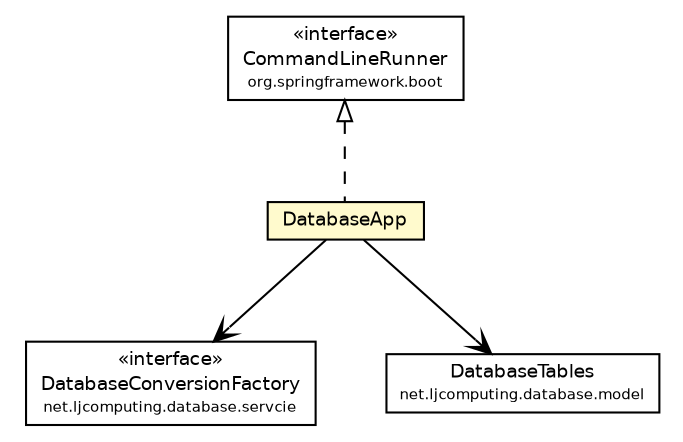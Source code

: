 #!/usr/local/bin/dot
#
# Class diagram 
# Generated by UMLGraph version R5_6 (http://www.umlgraph.org/)
#

digraph G {
	edge [fontname="Helvetica",fontsize=10,labelfontname="Helvetica",labelfontsize=10];
	node [fontname="Helvetica",fontsize=10,shape=plaintext];
	nodesep=0.25;
	ranksep=0.5;
	// net.ljcomputing.database.servcie.DatabaseConversionFactory
	c132 [label=<<table title="net.ljcomputing.database.servcie.DatabaseConversionFactory" border="0" cellborder="1" cellspacing="0" cellpadding="2" port="p" href="./servcie/DatabaseConversionFactory.html">
		<tr><td><table border="0" cellspacing="0" cellpadding="1">
<tr><td align="center" balign="center"> &#171;interface&#187; </td></tr>
<tr><td align="center" balign="center"> DatabaseConversionFactory </td></tr>
<tr><td align="center" balign="center"><font point-size="7.0"> net.ljcomputing.database.servcie </font></td></tr>
		</table></td></tr>
		</table>>, URL="./servcie/DatabaseConversionFactory.html", fontname="Helvetica", fontcolor="black", fontsize=9.0];
	// net.ljcomputing.database.DatabaseApp
	c138 [label=<<table title="net.ljcomputing.database.DatabaseApp" border="0" cellborder="1" cellspacing="0" cellpadding="2" port="p" bgcolor="lemonChiffon" href="./DatabaseApp.html">
		<tr><td><table border="0" cellspacing="0" cellpadding="1">
<tr><td align="center" balign="center"> DatabaseApp </td></tr>
		</table></td></tr>
		</table>>, URL="./DatabaseApp.html", fontname="Helvetica", fontcolor="black", fontsize=9.0];
	// net.ljcomputing.database.model.DatabaseTables
	c139 [label=<<table title="net.ljcomputing.database.model.DatabaseTables" border="0" cellborder="1" cellspacing="0" cellpadding="2" port="p" href="./model/DatabaseTables.html">
		<tr><td><table border="0" cellspacing="0" cellpadding="1">
<tr><td align="center" balign="center"> DatabaseTables </td></tr>
<tr><td align="center" balign="center"><font point-size="7.0"> net.ljcomputing.database.model </font></td></tr>
		</table></td></tr>
		</table>>, URL="./model/DatabaseTables.html", fontname="Helvetica", fontcolor="black", fontsize=9.0];
	//net.ljcomputing.database.DatabaseApp implements org.springframework.boot.CommandLineRunner
	c143:p -> c138:p [dir=back,arrowtail=empty,style=dashed];
	// net.ljcomputing.database.DatabaseApp NAVASSOC net.ljcomputing.database.model.DatabaseTables
	c138:p -> c139:p [taillabel="", label="", headlabel="", fontname="Helvetica", fontcolor="black", fontsize=10.0, color="black", arrowhead=open];
	// net.ljcomputing.database.DatabaseApp NAVASSOC net.ljcomputing.database.servcie.DatabaseConversionFactory
	c138:p -> c132:p [taillabel="", label="", headlabel="", fontname="Helvetica", fontcolor="black", fontsize=10.0, color="black", arrowhead=open];
	// org.springframework.boot.CommandLineRunner
	c143 [label=<<table title="org.springframework.boot.CommandLineRunner" border="0" cellborder="1" cellspacing="0" cellpadding="2" port="p">
		<tr><td><table border="0" cellspacing="0" cellpadding="1">
<tr><td align="center" balign="center"> &#171;interface&#187; </td></tr>
<tr><td align="center" balign="center"> CommandLineRunner </td></tr>
<tr><td align="center" balign="center"><font point-size="7.0"> org.springframework.boot </font></td></tr>
		</table></td></tr>
		</table>>, URL="null", fontname="Helvetica", fontcolor="black", fontsize=9.0];
}

